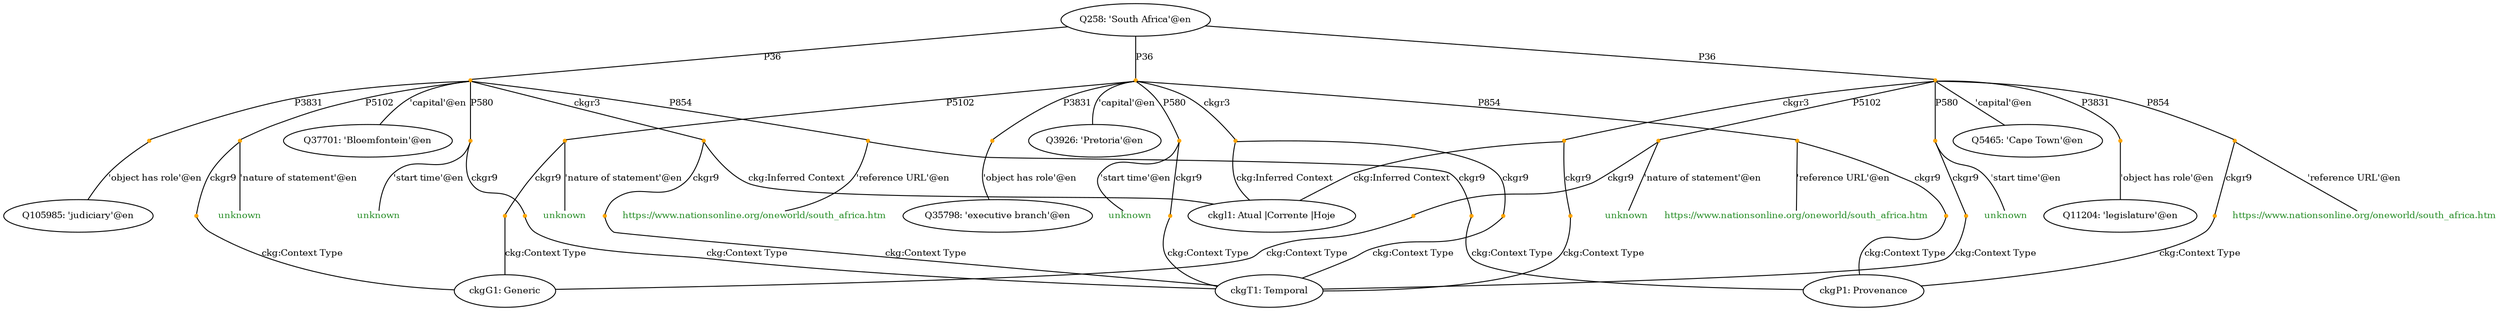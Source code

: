 strict graph "SouthAfrica_Capitals-p36-K3-all.tsv" {
	fontsize=20
	node [color="" fontcolor=black fontsize=10 shape=ellipse style=""]
	Q258 [label="Q258: 'South Africa'@en"]
	node [color="" fontcolor=black fontsize=10 shape=ellipse style=""]
	Q37701 [label="Q37701: 'Bloemfontein'@en"]
	node [color=orange fontsize=10 shape=point style=filled]
	"Q258-P36-Q37701-738a02d9-0" [label=""]
	edge [fontsize=10]
	Q258 -- "Q258-P36-Q37701-738a02d9-0" [label=P36]
	"Q258-P36-Q37701-738a02d9-0" -- Q37701 [label="'capital'@en"]
	node [color="" fontcolor=black fontsize=10 shape=ellipse style=""]
	Q258 [label="Q258: 'South Africa'@en"]
	node [color="" fontcolor=black fontsize=10 shape=ellipse style=""]
	Q3926 [label="Q3926: 'Pretoria'@en"]
	node [color=orange fontsize=10 shape=point style=filled]
	"Q258-P36-Q3926-c1f34160-0" [label=""]
	edge [fontsize=10]
	Q258 -- "Q258-P36-Q3926-c1f34160-0" [label=P36]
	"Q258-P36-Q3926-c1f34160-0" -- Q3926 [label="'capital'@en"]
	node [color="" fontcolor=black fontsize=10 shape=ellipse style=""]
	Q258 [label="Q258: 'South Africa'@en"]
	node [color="" fontcolor=black fontsize=10 shape=ellipse style=""]
	Q5465 [label="Q5465: 'Cape Town'@en"]
	node [color=orange fontsize=10 shape=point style=filled]
	"Q258-P36-Q5465-0120ff57-0" [label=""]
	edge [fontsize=10]
	Q258 -- "Q258-P36-Q5465-0120ff57-0" [label=P36]
	"Q258-P36-Q5465-0120ff57-0" -- Q5465 [label="'capital'@en"]
	node [color=orange fontsize=10 shape=point style=filled]
	"Q258-P36-Q37701-738a02d9-0" [label=""]
	node [color="" fontcolor=black fontsize=10 shape=ellipse style=""]
	Q105985 [label="Q105985: 'judiciary'@en"]
	node [color=orange fontsize=10 shape=point style=filled]
	"Q258-P36-Q37701-738a02d9-0-P3831-Q105985-0" [label=""]
	edge [fontsize=10]
	"Q258-P36-Q37701-738a02d9-0" -- "Q258-P36-Q37701-738a02d9-0-P3831-Q105985-0" [label=P3831]
	"Q258-P36-Q37701-738a02d9-0-P3831-Q105985-0" -- Q105985 [label="'object has role'@en"]
	node [color=orange fontsize=10 shape=point style=filled]
	"Q258-P36-Q37701-738a02d9-0" [label=""]
	node [color="" fontcolor=forestgreen fontsize=10 shape=plain style=""]
	"Q258-P36-Q37701-738a02d9-0-P5102unknown" [label=unknown]
	node [color=orange fontsize=10 shape=point style=filled]
	"Q258-P36-Q37701-738a02d9-0-P5102" [label=""]
	edge [fontsize=10]
	"Q258-P36-Q37701-738a02d9-0" -- "Q258-P36-Q37701-738a02d9-0-P5102" [label=P5102]
	"Q258-P36-Q37701-738a02d9-0-P5102" -- "Q258-P36-Q37701-738a02d9-0-P5102unknown" [label="'nature of statement'@en"]
	node [color=orange fontsize=10 shape=point style=filled]
	"Q258-P36-Q37701-738a02d9-0" [label=""]
	node [color="" fontcolor=forestgreen fontsize=10 shape=plain style=""]
	"Q258-P36-Q37701-738a02d9-0-P580unknown" [label=unknown]
	node [color=orange fontsize=10 shape=point style=filled]
	"Q258-P36-Q37701-738a02d9-0-P580" [label=""]
	edge [fontsize=10]
	"Q258-P36-Q37701-738a02d9-0" -- "Q258-P36-Q37701-738a02d9-0-P580" [label=P580]
	"Q258-P36-Q37701-738a02d9-0-P580" -- "Q258-P36-Q37701-738a02d9-0-P580unknown" [label="'start time'@en"]
	node [color=orange fontsize=10 shape=point style=filled]
	"Q258-P36-Q37701-738a02d9-0" [label=""]
	node [color="" fontcolor=forestgreen fontsize=10 shape=plain style=""]
	"Q258-P36-Q37701-738a02d9-0-P854https_//www.nationsonline.org/oneworld/south_africa.htm" [label="https://www.nationsonline.org/oneworld/south_africa.htm"]
	node [color=orange fontsize=10 shape=point style=filled]
	"Q258-P36-Q37701-738a02d9-0-P854" [label=""]
	edge [fontsize=10]
	"Q258-P36-Q37701-738a02d9-0" -- "Q258-P36-Q37701-738a02d9-0-P854" [label=P854]
	"Q258-P36-Q37701-738a02d9-0-P854" -- "Q258-P36-Q37701-738a02d9-0-P854https_//www.nationsonline.org/oneworld/south_africa.htm" [label="'reference URL'@en"]
	node [color=orange fontsize=10 shape=point style=filled]
	"Q258-P36-Q37701-738a02d9-0" [label=""]
	node [color="" fontcolor=black fontsize=10 shape=ellipse style=""]
	ckgl1 [label="ckgl1: Atual |Corrente |Hoje"]
	node [color=orange fontsize=10 shape=point style=filled]
	"Q258-P36-Q37701-738a02d9-0-ckgr3" [label=""]
	edge [fontsize=10]
	"Q258-P36-Q37701-738a02d9-0" -- "Q258-P36-Q37701-738a02d9-0-ckgr3" [label=ckgr3]
	"Q258-P36-Q37701-738a02d9-0-ckgr3" -- ckgl1 [label="ckg:Inferred Context"]
	node [color=orange fontsize=10 shape=point style=filled]
	"Q258-P36-Q37701-738a02d9-0-P5102" [label=""]
	node [color="" fontcolor=black fontsize=10 shape=ellipse style=""]
	ckgG1 [label="ckgG1: Generic"]
	node [color=orange fontsize=10 shape=point style=filled]
	"Q258-P36-Q37701-738a02d9-0-P5102-ckgG1" [label=""]
	edge [fontsize=10]
	"Q258-P36-Q37701-738a02d9-0-P5102" -- "Q258-P36-Q37701-738a02d9-0-P5102-ckgG1" [label=ckgr9]
	"Q258-P36-Q37701-738a02d9-0-P5102-ckgG1" -- ckgG1 [label="ckg:Context Type"]
	node [color=orange fontsize=10 shape=point style=filled]
	"Q258-P36-Q37701-738a02d9-0-P580" [label=""]
	node [color="" fontcolor=black fontsize=10 shape=ellipse style=""]
	ckgT1 [label="ckgT1: Temporal"]
	node [color=orange fontsize=10 shape=point style=filled]
	"Q258-P36-Q37701-738a02d9-0-P580-ckgT1" [label=""]
	edge [fontsize=10]
	"Q258-P36-Q37701-738a02d9-0-P580" -- "Q258-P36-Q37701-738a02d9-0-P580-ckgT1" [label=ckgr9]
	"Q258-P36-Q37701-738a02d9-0-P580-ckgT1" -- ckgT1 [label="ckg:Context Type"]
	node [color=orange fontsize=10 shape=point style=filled]
	"Q258-P36-Q37701-738a02d9-0-P854" [label=""]
	node [color="" fontcolor=black fontsize=10 shape=ellipse style=""]
	ckgP1 [label="ckgP1: Provenance"]
	node [color=orange fontsize=10 shape=point style=filled]
	"Q258-P36-Q37701-738a02d9-0-P854-P854" [label=""]
	edge [fontsize=10]
	"Q258-P36-Q37701-738a02d9-0-P854" -- "Q258-P36-Q37701-738a02d9-0-P854-P854" [label=ckgr9]
	"Q258-P36-Q37701-738a02d9-0-P854-P854" -- ckgP1 [label="ckg:Context Type"]
	node [color=orange fontsize=10 shape=point style=filled]
	"Q258-P36-Q37701-738a02d9-0-ckgr3" [label=""]
	node [color="" fontcolor=black fontsize=10 shape=ellipse style=""]
	ckgT1 [label="ckgT1: Temporal"]
	node [color=orange fontsize=10 shape=point style=filled]
	"Q258-P36-Q37701-738a02d9-0-ckgr3-ckgT1" [label=""]
	edge [fontsize=10]
	"Q258-P36-Q37701-738a02d9-0-ckgr3" -- "Q258-P36-Q37701-738a02d9-0-ckgr3-ckgT1" [label=ckgr9]
	"Q258-P36-Q37701-738a02d9-0-ckgr3-ckgT1" -- ckgT1 [label="ckg:Context Type"]
	node [color=orange fontsize=10 shape=point style=filled]
	"Q258-P36-Q3926-c1f34160-0" [label=""]
	node [color="" fontcolor=black fontsize=10 shape=ellipse style=""]
	Q35798 [label="Q35798: 'executive branch'@en"]
	node [color=orange fontsize=10 shape=point style=filled]
	"Q258-P36-Q3926-c1f34160-0-P3831-Q35798-0" [label=""]
	edge [fontsize=10]
	"Q258-P36-Q3926-c1f34160-0" -- "Q258-P36-Q3926-c1f34160-0-P3831-Q35798-0" [label=P3831]
	"Q258-P36-Q3926-c1f34160-0-P3831-Q35798-0" -- Q35798 [label="'object has role'@en"]
	node [color=orange fontsize=10 shape=point style=filled]
	"Q258-P36-Q3926-c1f34160-0" [label=""]
	node [color="" fontcolor=forestgreen fontsize=10 shape=plain style=""]
	"Q258-P36-Q3926-c1f34160-0-P5102unknown" [label=unknown]
	node [color=orange fontsize=10 shape=point style=filled]
	"Q258-P36-Q3926-c1f34160-0-P5102" [label=""]
	edge [fontsize=10]
	"Q258-P36-Q3926-c1f34160-0" -- "Q258-P36-Q3926-c1f34160-0-P5102" [label=P5102]
	"Q258-P36-Q3926-c1f34160-0-P5102" -- "Q258-P36-Q3926-c1f34160-0-P5102unknown" [label="'nature of statement'@en"]
	node [color=orange fontsize=10 shape=point style=filled]
	"Q258-P36-Q3926-c1f34160-0" [label=""]
	node [color="" fontcolor=forestgreen fontsize=10 shape=plain style=""]
	"Q258-P36-Q3926-c1f34160-0-P580unknown" [label=unknown]
	node [color=orange fontsize=10 shape=point style=filled]
	"Q258-P36-Q3926-c1f34160-0-P580" [label=""]
	edge [fontsize=10]
	"Q258-P36-Q3926-c1f34160-0" -- "Q258-P36-Q3926-c1f34160-0-P580" [label=P580]
	"Q258-P36-Q3926-c1f34160-0-P580" -- "Q258-P36-Q3926-c1f34160-0-P580unknown" [label="'start time'@en"]
	node [color=orange fontsize=10 shape=point style=filled]
	"Q258-P36-Q3926-c1f34160-0" [label=""]
	node [color="" fontcolor=forestgreen fontsize=10 shape=plain style=""]
	"Q258-P36-Q3926-c1f34160-0-P854https_//www.nationsonline.org/oneworld/south_africa.htm" [label="https://www.nationsonline.org/oneworld/south_africa.htm"]
	node [color=orange fontsize=10 shape=point style=filled]
	"Q258-P36-Q3926-c1f34160-0-P854" [label=""]
	edge [fontsize=10]
	"Q258-P36-Q3926-c1f34160-0" -- "Q258-P36-Q3926-c1f34160-0-P854" [label=P854]
	"Q258-P36-Q3926-c1f34160-0-P854" -- "Q258-P36-Q3926-c1f34160-0-P854https_//www.nationsonline.org/oneworld/south_africa.htm" [label="'reference URL'@en"]
	node [color=orange fontsize=10 shape=point style=filled]
	"Q258-P36-Q3926-c1f34160-0" [label=""]
	node [color="" fontcolor=black fontsize=10 shape=ellipse style=""]
	ckgl1 [label="ckgl1: Atual |Corrente |Hoje"]
	node [color=orange fontsize=10 shape=point style=filled]
	"Q258-P36-Q3926-c1f34160-0-ckgr3" [label=""]
	edge [fontsize=10]
	"Q258-P36-Q3926-c1f34160-0" -- "Q258-P36-Q3926-c1f34160-0-ckgr3" [label=ckgr3]
	"Q258-P36-Q3926-c1f34160-0-ckgr3" -- ckgl1 [label="ckg:Inferred Context"]
	node [color=orange fontsize=10 shape=point style=filled]
	"Q258-P36-Q3926-c1f34160-0-P5102" [label=""]
	node [color="" fontcolor=black fontsize=10 shape=ellipse style=""]
	ckgG1 [label="ckgG1: Generic"]
	node [color=orange fontsize=10 shape=point style=filled]
	"Q258-P36-Q3926-c1f34160-0-P5102-ckgG1" [label=""]
	edge [fontsize=10]
	"Q258-P36-Q3926-c1f34160-0-P5102" -- "Q258-P36-Q3926-c1f34160-0-P5102-ckgG1" [label=ckgr9]
	"Q258-P36-Q3926-c1f34160-0-P5102-ckgG1" -- ckgG1 [label="ckg:Context Type"]
	node [color=orange fontsize=10 shape=point style=filled]
	"Q258-P36-Q3926-c1f34160-0-P580" [label=""]
	node [color="" fontcolor=black fontsize=10 shape=ellipse style=""]
	ckgT1 [label="ckgT1: Temporal"]
	node [color=orange fontsize=10 shape=point style=filled]
	"Q258-P36-Q3926-c1f34160-0-P580-ckgT1" [label=""]
	edge [fontsize=10]
	"Q258-P36-Q3926-c1f34160-0-P580" -- "Q258-P36-Q3926-c1f34160-0-P580-ckgT1" [label=ckgr9]
	"Q258-P36-Q3926-c1f34160-0-P580-ckgT1" -- ckgT1 [label="ckg:Context Type"]
	node [color=orange fontsize=10 shape=point style=filled]
	"Q258-P36-Q3926-c1f34160-0-P854" [label=""]
	node [color="" fontcolor=black fontsize=10 shape=ellipse style=""]
	ckgP1 [label="ckgP1: Provenance"]
	node [color=orange fontsize=10 shape=point style=filled]
	"Q258-P36-Q3926-c1f34160-0-P854-P854" [label=""]
	edge [fontsize=10]
	"Q258-P36-Q3926-c1f34160-0-P854" -- "Q258-P36-Q3926-c1f34160-0-P854-P854" [label=ckgr9]
	"Q258-P36-Q3926-c1f34160-0-P854-P854" -- ckgP1 [label="ckg:Context Type"]
	node [color=orange fontsize=10 shape=point style=filled]
	"Q258-P36-Q3926-c1f34160-0-ckgr3" [label=""]
	node [color="" fontcolor=black fontsize=10 shape=ellipse style=""]
	ckgT1 [label="ckgT1: Temporal"]
	node [color=orange fontsize=10 shape=point style=filled]
	"Q258-P36-Q3926-c1f34160-0-ckgr3-ckgT1" [label=""]
	edge [fontsize=10]
	"Q258-P36-Q3926-c1f34160-0-ckgr3" -- "Q258-P36-Q3926-c1f34160-0-ckgr3-ckgT1" [label=ckgr9]
	"Q258-P36-Q3926-c1f34160-0-ckgr3-ckgT1" -- ckgT1 [label="ckg:Context Type"]
	node [color=orange fontsize=10 shape=point style=filled]
	"Q258-P36-Q5465-0120ff57-0" [label=""]
	node [color="" fontcolor=black fontsize=10 shape=ellipse style=""]
	Q11204 [label="Q11204: 'legislature'@en"]
	node [color=orange fontsize=10 shape=point style=filled]
	"Q258-P36-Q5465-0120ff57-0-P3831-Q11204-0" [label=""]
	edge [fontsize=10]
	"Q258-P36-Q5465-0120ff57-0" -- "Q258-P36-Q5465-0120ff57-0-P3831-Q11204-0" [label=P3831]
	"Q258-P36-Q5465-0120ff57-0-P3831-Q11204-0" -- Q11204 [label="'object has role'@en"]
	node [color=orange fontsize=10 shape=point style=filled]
	"Q258-P36-Q5465-0120ff57-0" [label=""]
	node [color="" fontcolor=forestgreen fontsize=10 shape=plain style=""]
	"Q258-P36-Q5465-0120ff57-0-P5102unknown" [label=unknown]
	node [color=orange fontsize=10 shape=point style=filled]
	"Q258-P36-Q5465-0120ff57-0-P5102" [label=""]
	edge [fontsize=10]
	"Q258-P36-Q5465-0120ff57-0" -- "Q258-P36-Q5465-0120ff57-0-P5102" [label=P5102]
	"Q258-P36-Q5465-0120ff57-0-P5102" -- "Q258-P36-Q5465-0120ff57-0-P5102unknown" [label="'nature of statement'@en"]
	node [color=orange fontsize=10 shape=point style=filled]
	"Q258-P36-Q5465-0120ff57-0" [label=""]
	node [color="" fontcolor=forestgreen fontsize=10 shape=plain style=""]
	"Q258-P36-Q5465-0120ff57-0-P580unknown" [label=unknown]
	node [color=orange fontsize=10 shape=point style=filled]
	"Q258-P36-Q5465-0120ff57-0-P580" [label=""]
	edge [fontsize=10]
	"Q258-P36-Q5465-0120ff57-0" -- "Q258-P36-Q5465-0120ff57-0-P580" [label=P580]
	"Q258-P36-Q5465-0120ff57-0-P580" -- "Q258-P36-Q5465-0120ff57-0-P580unknown" [label="'start time'@en"]
	node [color=orange fontsize=10 shape=point style=filled]
	"Q258-P36-Q5465-0120ff57-0" [label=""]
	node [color="" fontcolor=forestgreen fontsize=10 shape=plain style=""]
	"Q258-P36-Q5465-0120ff57-0-P854https_//www.nationsonline.org/oneworld/south_africa.htm" [label="https://www.nationsonline.org/oneworld/south_africa.htm"]
	node [color=orange fontsize=10 shape=point style=filled]
	"Q258-P36-Q5465-0120ff57-0-P854" [label=""]
	edge [fontsize=10]
	"Q258-P36-Q5465-0120ff57-0" -- "Q258-P36-Q5465-0120ff57-0-P854" [label=P854]
	"Q258-P36-Q5465-0120ff57-0-P854" -- "Q258-P36-Q5465-0120ff57-0-P854https_//www.nationsonline.org/oneworld/south_africa.htm" [label="'reference URL'@en"]
	node [color=orange fontsize=10 shape=point style=filled]
	"Q258-P36-Q5465-0120ff57-0" [label=""]
	node [color="" fontcolor=black fontsize=10 shape=ellipse style=""]
	ckgl1 [label="ckgl1: Atual |Corrente |Hoje"]
	node [color=orange fontsize=10 shape=point style=filled]
	"Q258-P36-Q5465-0120ff57-0-ckgr3" [label=""]
	edge [fontsize=10]
	"Q258-P36-Q5465-0120ff57-0" -- "Q258-P36-Q5465-0120ff57-0-ckgr3" [label=ckgr3]
	"Q258-P36-Q5465-0120ff57-0-ckgr3" -- ckgl1 [label="ckg:Inferred Context"]
	node [color=orange fontsize=10 shape=point style=filled]
	"Q258-P36-Q5465-0120ff57-0-P5102" [label=""]
	node [color="" fontcolor=black fontsize=10 shape=ellipse style=""]
	ckgG1 [label="ckgG1: Generic"]
	node [color=orange fontsize=10 shape=point style=filled]
	"Q258-P36-Q5465-0120ff57-0-P5102-ckgG1" [label=""]
	edge [fontsize=10]
	"Q258-P36-Q5465-0120ff57-0-P5102" -- "Q258-P36-Q5465-0120ff57-0-P5102-ckgG1" [label=ckgr9]
	"Q258-P36-Q5465-0120ff57-0-P5102-ckgG1" -- ckgG1 [label="ckg:Context Type"]
	node [color=orange fontsize=10 shape=point style=filled]
	"Q258-P36-Q5465-0120ff57-0-P580" [label=""]
	node [color="" fontcolor=black fontsize=10 shape=ellipse style=""]
	ckgT1 [label="ckgT1: Temporal"]
	node [color=orange fontsize=10 shape=point style=filled]
	"Q258-P36-Q5465-0120ff57-0-P580-ckgT1" [label=""]
	edge [fontsize=10]
	"Q258-P36-Q5465-0120ff57-0-P580" -- "Q258-P36-Q5465-0120ff57-0-P580-ckgT1" [label=ckgr9]
	"Q258-P36-Q5465-0120ff57-0-P580-ckgT1" -- ckgT1 [label="ckg:Context Type"]
	node [color=orange fontsize=10 shape=point style=filled]
	"Q258-P36-Q5465-0120ff57-0-P854" [label=""]
	node [color="" fontcolor=black fontsize=10 shape=ellipse style=""]
	ckgP1 [label="ckgP1: Provenance"]
	node [color=orange fontsize=10 shape=point style=filled]
	"Q258-P36-Q5465-0120ff57-0-P854-P854" [label=""]
	edge [fontsize=10]
	"Q258-P36-Q5465-0120ff57-0-P854" -- "Q258-P36-Q5465-0120ff57-0-P854-P854" [label=ckgr9]
	"Q258-P36-Q5465-0120ff57-0-P854-P854" -- ckgP1 [label="ckg:Context Type"]
	node [color=orange fontsize=10 shape=point style=filled]
	"Q258-P36-Q5465-0120ff57-0-ckgr3" [label=""]
	node [color="" fontcolor=black fontsize=10 shape=ellipse style=""]
	ckgT1 [label="ckgT1: Temporal"]
	node [color=orange fontsize=10 shape=point style=filled]
	"Q258-P36-Q5465-0120ff57-0-ckgr3-ckgT1" [label=""]
	edge [fontsize=10]
	"Q258-P36-Q5465-0120ff57-0-ckgr3" -- "Q258-P36-Q5465-0120ff57-0-ckgr3-ckgT1" [label=ckgr9]
	"Q258-P36-Q5465-0120ff57-0-ckgr3-ckgT1" -- ckgT1 [label="ckg:Context Type"]
}
